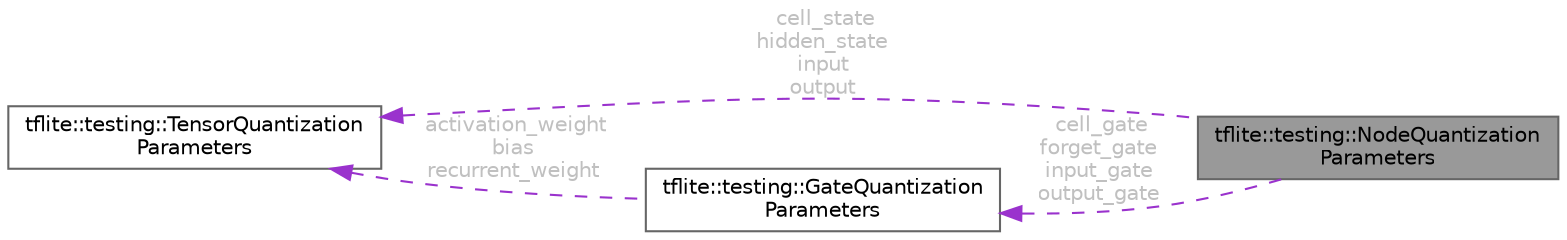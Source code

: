 digraph "tflite::testing::NodeQuantizationParameters"
{
 // LATEX_PDF_SIZE
  bgcolor="transparent";
  edge [fontname=Helvetica,fontsize=10,labelfontname=Helvetica,labelfontsize=10];
  node [fontname=Helvetica,fontsize=10,shape=box,height=0.2,width=0.4];
  rankdir="LR";
  Node1 [id="Node000001",label="tflite::testing::NodeQuantization\lParameters",height=0.2,width=0.4,color="gray40", fillcolor="grey60", style="filled", fontcolor="black",tooltip=" "];
  Node2 -> Node1 [id="edge1_Node000001_Node000002",dir="back",color="darkorchid3",style="dashed",tooltip=" ",label=" cell_state\nhidden_state\ninput\noutput",fontcolor="grey" ];
  Node2 [id="Node000002",label="tflite::testing::TensorQuantization\lParameters",height=0.2,width=0.4,color="gray40", fillcolor="white", style="filled",URL="$structtflite_1_1testing_1_1_tensor_quantization_parameters.html",tooltip=" "];
  Node3 -> Node1 [id="edge2_Node000001_Node000003",dir="back",color="darkorchid3",style="dashed",tooltip=" ",label=" cell_gate\nforget_gate\ninput_gate\noutput_gate",fontcolor="grey" ];
  Node3 [id="Node000003",label="tflite::testing::GateQuantization\lParameters",height=0.2,width=0.4,color="gray40", fillcolor="white", style="filled",URL="$structtflite_1_1testing_1_1_gate_quantization_parameters.html",tooltip=" "];
  Node2 -> Node3 [id="edge3_Node000003_Node000002",dir="back",color="darkorchid3",style="dashed",tooltip=" ",label=" activation_weight\nbias\nrecurrent_weight",fontcolor="grey" ];
}

